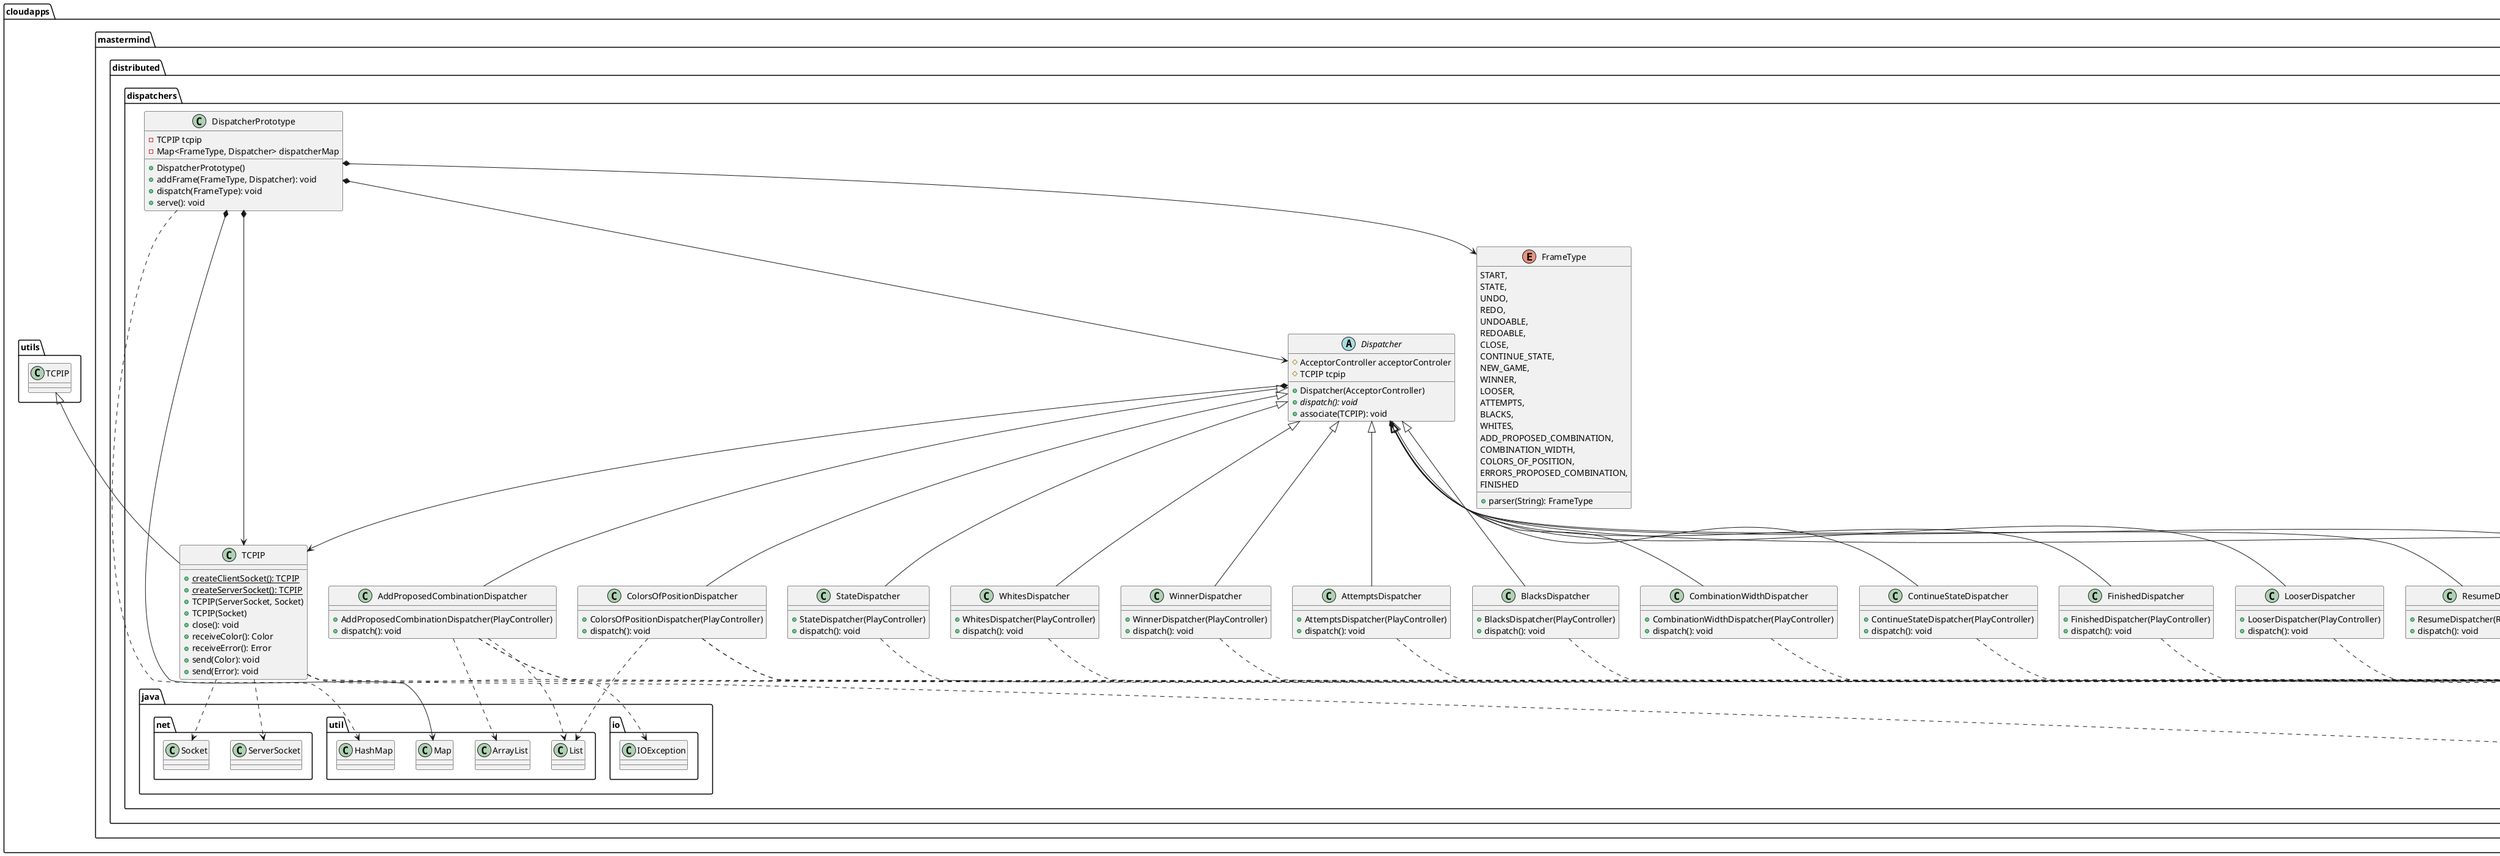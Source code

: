 @startuml Package **cloudapps.mastermind.distributed.dispatchers**

package "cloudapps.mastermind.distributed.dispatchers" {
  
  class AddProposedCombinationDispatcher extends Dispatcher {
    +AddProposedCombinationDispatcher(PlayController)
    +dispatch(): void
  } 

  class AttemptsDispatcher extends Dispatcher {
    +AttemptsDispatcher(PlayController)
    +dispatch(): void
  } 

  class BlacksDispatcher extends Dispatcher {
    +BlacksDispatcher(PlayController)
    +dispatch(): void
  } 

  class ColorsOfPositionDispatcher extends Dispatcher {
    +ColorsOfPositionDispatcher(PlayController)
    +dispatch(): void
  } 

  class CombinationWidthDispatcher extends Dispatcher {
    +CombinationWidthDispatcher(PlayController)
    +dispatch(): void
  } 

  class ContinueStateDispatcher extends Dispatcher {
    +ContinueStateDispatcher(PlayController)
    +dispatch(): void
  } 
  
  abstract class Dispatcher {
    #AcceptorController acceptorControler
    #TCPIP tcpip
    +Dispatcher(AcceptorController)
    +{abstract}dispatch(): void
    +associate(TCPIP): void
  }

  class DispatcherPrototype {
    -TCPIP tcpip
    -Map<FrameType, Dispatcher> dispatcherMap
    +DispatcherPrototype()
    +addFrame(FrameType, Dispatcher): void
    +dispatch(FrameType): void
    +serve(): void
  }

  class FinishedDispatcher extends Dispatcher {
    +FinishedDispatcher(PlayController)
    +dispatch(): void
  } 

  enum FrameType {
    START,
    STATE,
    UNDO, 
    REDO, 
    UNDOABLE, 
    REDOABLE,
    CLOSE,
    CONTINUE_STATE,
    NEW_GAME,
    WINNER,
    LOOSER,
    ATTEMPTS,
    BLACKS,
    WHITES,
    ADD_PROPOSED_COMBINATION,
    COMBINATION_WIDTH,
    COLORS_OF_POSITION,
    ERRORS_PROPOSED_COMBINATION,
    FINISHED
    +parser(String): FrameType
  }

  class LooserDispatcher extends Dispatcher {
    +LooserDispatcher(PlayController)
    +dispatch(): void
  }
  
  class ResumeDispatcher extends Dispatcher {
    +ResumeDispatcher(ResumeController)
    +dispatch(): void
  } 

  class StartDispatcher extends Dispatcher {
    +StartDispatcher(StartController)
    +dispatch(): void
  } 

  class StateDispatcher extends Dispatcher {
    +StateDispatcher(PlayController)
    +dispatch(): void
  } 
  
  class TCPIP extends cloudapps.utils.TCPIP {
    +{static}createClientSocket(): TCPIP
    +{static}createServerSocket(): TCPIP
    +TCPIP(ServerSocket, Socket)
    +TCPIP(Socket)
    +close(): void
    +receiveColor(): Color
    +receiveError(): Error
    +send(Color): void
    +send(Error): void
  }

  class WhitesDispatcher extends Dispatcher {
    +WhitesDispatcher(PlayController)
    +dispatch(): void
  } 

  class WinnerDispatcher extends Dispatcher {
    +WinnerDispatcher(PlayController)
    +dispatch(): void
  } 

  AddProposedCombinationDispatcher ..> cloudapps.mastermind.controllers.PlayController
  AddProposedCombinationDispatcher ..> cloudapps.mastermind.types.Color
  AddProposedCombinationDispatcher ..> java.util.List
  AddProposedCombinationDispatcher ..> java.util.ArrayList

  AttemptsDispatcher ..> cloudapps.mastermind.controllers.PlayController

  BlacksDispatcher ..> cloudapps.mastermind.controllers.PlayController
  
  ColorsOfPositionDispatcher ..> cloudapps.mastermind.controllers.PlayController
  ColorsOfPositionDispatcher ..> cloudapps.mastermind.types.Color
  ColorsOfPositionDispatcher ..> java.util.List

  CombinationWidthDispatcher ..> cloudapps.mastermind.controllers.PlayController

  ContinueStateDispatcher ..> cloudapps.mastermind.controllers.PlayController

  Dispatcher *--> cloudapps.mastermind.controllers.AcceptorController
  Dispatcher *--> TCPIP

  DispatcherPrototype *--> TCPIP
  DispatcherPrototype *--> Dispatcher
  DispatcherPrototype *--> FrameType
  DispatcherPrototype *--> java.util.Map
  DispatcherPrototype ..> java.util.HashMap

  FinishedDispatcher ..> cloudapps.mastermind.controllers.PlayController

  LooserDispatcher ..> cloudapps.mastermind.controllers.PlayController

  ResumeDispatcher ..> cloudapps.mastermind.controllers.ResumeDispatcher

  StartDispatcher ..> cloudapps.mastermind.controllers.ResumeDispatcher

  StateDispatcher ..> cloudapps.mastermind.controllers.PlayController

  TCPIP ..> cloudapps.mastermind.types.Color
  TCPIP ..> cloudapps.mastermind.types.Error
  TCPIP ..> java.io.IOException
  TCPIP ..> java.net.ServerSocket
  TCPIP ..> java.net.Socket

  WhitesDispatcher ..> cloudapps.mastermind.controllers.PlayController

  WinnerDispatcher ..> cloudapps.mastermind.controllers.PlayController
  
}

@enduml
